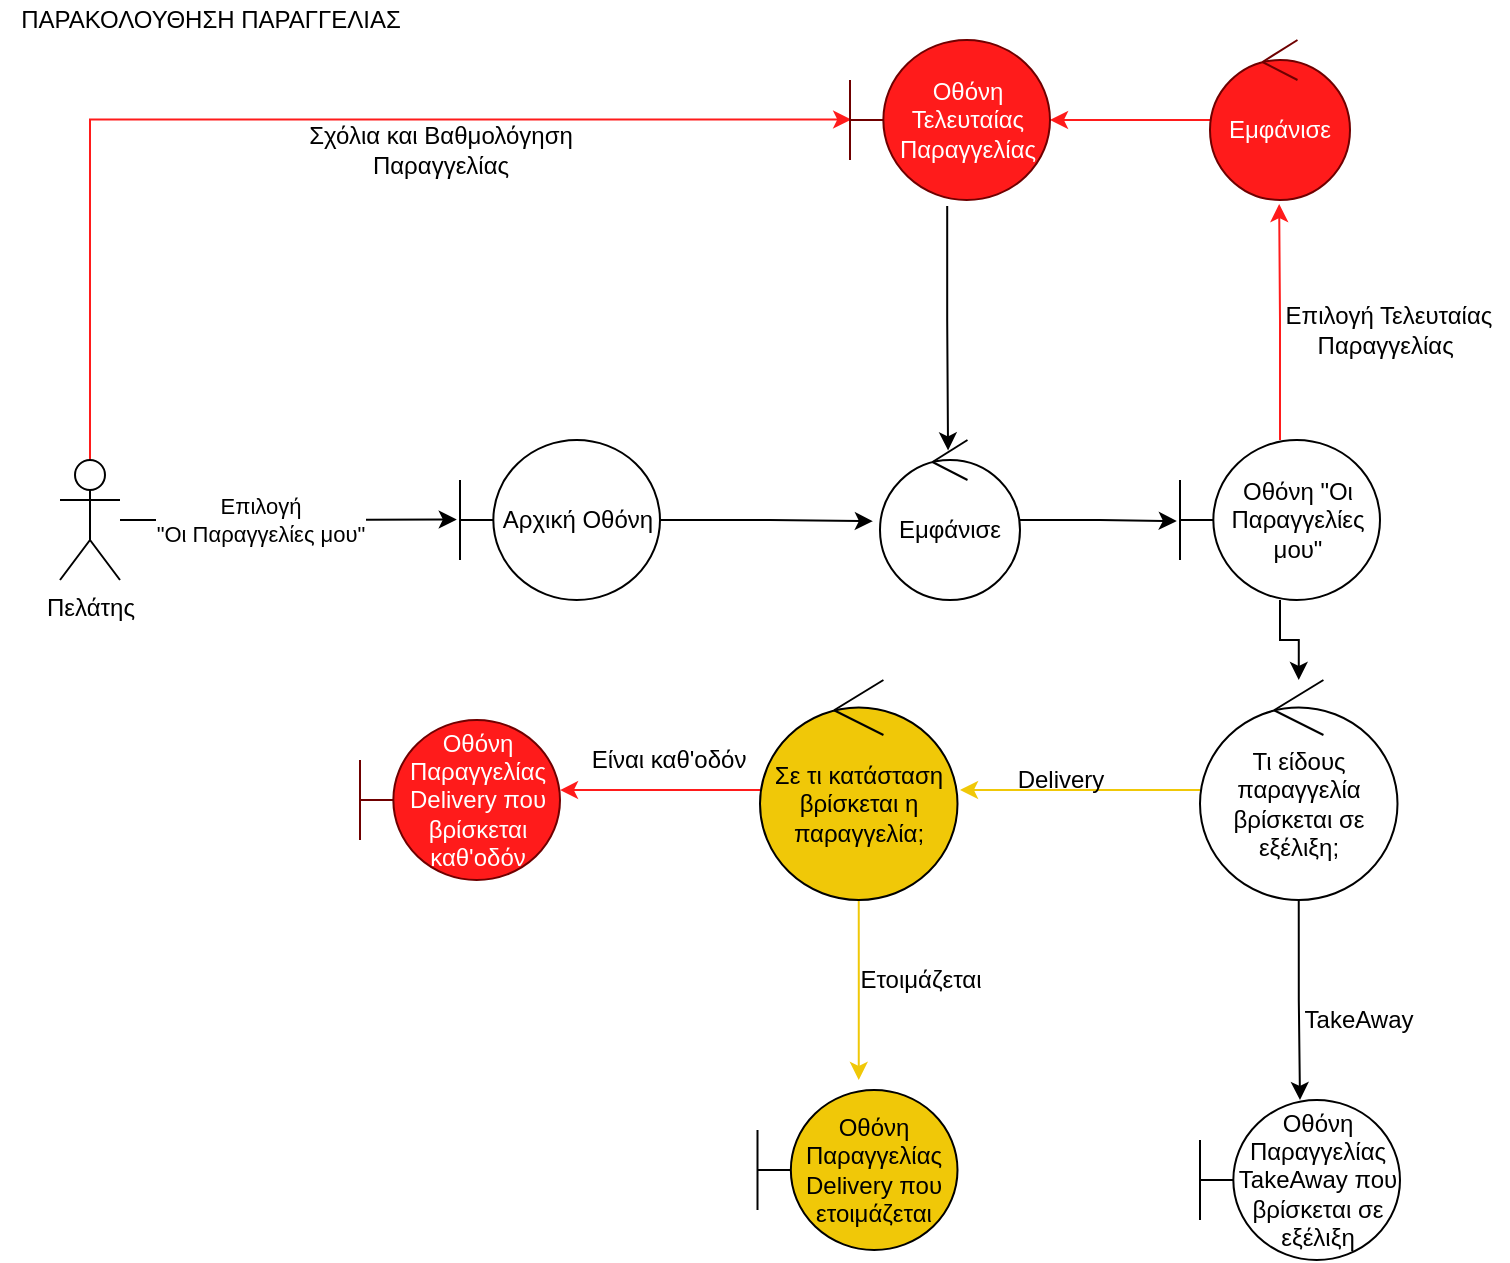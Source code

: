 <mxfile version="17.4.6" type="device"><diagram id="spNBmt7nGGu42IxAUGbJ" name="Page-1"><mxGraphModel dx="1221" dy="681" grid="1" gridSize="10" guides="1" tooltips="1" connect="1" arrows="1" fold="1" page="1" pageScale="1" pageWidth="827" pageHeight="1169" math="0" shadow="0"><root><mxCell id="0"/><mxCell id="1" parent="0"/><mxCell id="uOco908UkRIUvQfXBGwi-32" style="rounded=0;orthogonalLoop=1;jettySize=auto;html=1;entryX=-0.016;entryY=0.497;entryDx=0;entryDy=0;entryPerimeter=0;elbow=vertical;edgeStyle=orthogonalEdgeStyle;" parent="1" source="uOco908UkRIUvQfXBGwi-34" target="uOco908UkRIUvQfXBGwi-36" edge="1"><mxGeometry relative="1" as="geometry"/></mxCell><mxCell id="uOco908UkRIUvQfXBGwi-33" value="Επιλογή &lt;br&gt;&quot;Οι Παραγγελίες μου&quot;" style="edgeLabel;html=1;align=center;verticalAlign=middle;resizable=0;points=[];" parent="uOco908UkRIUvQfXBGwi-32" vertex="1" connectable="0"><mxGeometry x="-0.346" y="1" relative="1" as="geometry"><mxPoint x="15" y="1" as="offset"/></mxGeometry></mxCell><mxCell id="-7l5TNBYnruIjCDC7jUo-1" style="rounded=0;orthogonalLoop=1;jettySize=auto;html=1;entryX=0.006;entryY=0.497;entryDx=0;entryDy=0;entryPerimeter=0;fontColor=#000000;endArrow=classic;endFill=1;strokeColor=#FF1B1B;fillColor=#a20025;exitX=0.5;exitY=0;exitDx=0;exitDy=0;exitPerimeter=0;elbow=vertical;edgeStyle=orthogonalEdgeStyle;" edge="1" parent="1" source="uOco908UkRIUvQfXBGwi-34" target="uOco908UkRIUvQfXBGwi-52"><mxGeometry relative="1" as="geometry"/></mxCell><mxCell id="uOco908UkRIUvQfXBGwi-34" value="Πελάτης" style="shape=umlActor;verticalLabelPosition=bottom;verticalAlign=top;html=1;" parent="1" vertex="1"><mxGeometry x="80" y="270" width="30" height="60" as="geometry"/></mxCell><mxCell id="uOco908UkRIUvQfXBGwi-35" style="rounded=0;orthogonalLoop=1;jettySize=auto;html=1;entryX=-0.051;entryY=0.507;entryDx=0;entryDy=0;entryPerimeter=0;elbow=vertical;edgeStyle=orthogonalEdgeStyle;" parent="1" source="uOco908UkRIUvQfXBGwi-36" target="uOco908UkRIUvQfXBGwi-38" edge="1"><mxGeometry relative="1" as="geometry"/></mxCell><mxCell id="uOco908UkRIUvQfXBGwi-36" value="Αρχική Οθόνη" style="shape=umlBoundary;whiteSpace=wrap;html=1;" parent="1" vertex="1"><mxGeometry x="280" y="260" width="100" height="80" as="geometry"/></mxCell><mxCell id="uOco908UkRIUvQfXBGwi-37" style="rounded=0;orthogonalLoop=1;jettySize=auto;html=1;entryX=-0.016;entryY=0.507;entryDx=0;entryDy=0;entryPerimeter=0;elbow=vertical;edgeStyle=orthogonalEdgeStyle;" parent="1" source="uOco908UkRIUvQfXBGwi-38" target="uOco908UkRIUvQfXBGwi-43" edge="1"><mxGeometry relative="1" as="geometry"/></mxCell><mxCell id="uOco908UkRIUvQfXBGwi-38" value="Εμφάνισε" style="ellipse;shape=umlControl;whiteSpace=wrap;html=1;" parent="1" vertex="1"><mxGeometry x="490" y="260" width="70" height="80" as="geometry"/></mxCell><mxCell id="uOco908UkRIUvQfXBGwi-40" style="rounded=0;orthogonalLoop=1;jettySize=auto;html=1;entryX=0.494;entryY=1.025;entryDx=0;entryDy=0;entryPerimeter=0;fillColor=#a20025;strokeColor=#FF1B1B;elbow=vertical;edgeStyle=orthogonalEdgeStyle;" parent="1" source="uOco908UkRIUvQfXBGwi-43" target="uOco908UkRIUvQfXBGwi-49" edge="1"><mxGeometry relative="1" as="geometry"/></mxCell><mxCell id="-7l5TNBYnruIjCDC7jUo-4" style="rounded=0;orthogonalLoop=1;jettySize=auto;html=1;fontColor=#000000;endArrow=classic;endFill=1;elbow=vertical;edgeStyle=orthogonalEdgeStyle;" edge="1" parent="1" source="uOco908UkRIUvQfXBGwi-43" target="uOco908UkRIUvQfXBGwi-45"><mxGeometry relative="1" as="geometry"/></mxCell><mxCell id="uOco908UkRIUvQfXBGwi-43" value="Οθόνη &quot;Οι Παραγγελίες μου&quot;" style="shape=umlBoundary;whiteSpace=wrap;html=1;" parent="1" vertex="1"><mxGeometry x="640" y="260" width="100" height="80" as="geometry"/></mxCell><mxCell id="uOco908UkRIUvQfXBGwi-44" style="rounded=0;orthogonalLoop=1;jettySize=auto;html=1;elbow=vertical;edgeStyle=orthogonalEdgeStyle;" parent="1" source="uOco908UkRIUvQfXBGwi-45" target="uOco908UkRIUvQfXBGwi-47" edge="1"><mxGeometry relative="1" as="geometry"/></mxCell><mxCell id="-7l5TNBYnruIjCDC7jUo-5" style="rounded=0;orthogonalLoop=1;jettySize=auto;html=1;fontColor=#000000;endArrow=classic;endFill=1;fillColor=#a20025;strokeColor=#F0C808;elbow=vertical;edgeStyle=orthogonalEdgeStyle;" edge="1" parent="1" source="uOco908UkRIUvQfXBGwi-45"><mxGeometry relative="1" as="geometry"><mxPoint x="530" y="435" as="targetPoint"/></mxGeometry></mxCell><mxCell id="uOco908UkRIUvQfXBGwi-45" value="Τι είδους παραγγελία βρίσκεται σε εξέλιξη;" style="ellipse;shape=umlControl;whiteSpace=wrap;html=1;" parent="1" vertex="1"><mxGeometry x="650" y="380" width="98.75" height="110" as="geometry"/></mxCell><mxCell id="uOco908UkRIUvQfXBGwi-47" value="Οθόνη Παραγγελίας&lt;br&gt;TakeAway που βρίσκεται σε εξέλιξη" style="shape=umlBoundary;whiteSpace=wrap;html=1;" parent="1" vertex="1"><mxGeometry x="650" y="590" width="100" height="80" as="geometry"/></mxCell><mxCell id="uOco908UkRIUvQfXBGwi-48" style="rounded=0;orthogonalLoop=1;jettySize=auto;html=1;fillColor=#a20025;strokeColor=#FF1B1B;elbow=vertical;edgeStyle=orthogonalEdgeStyle;" parent="1" source="uOco908UkRIUvQfXBGwi-49" target="uOco908UkRIUvQfXBGwi-52" edge="1"><mxGeometry relative="1" as="geometry"/></mxCell><mxCell id="uOco908UkRIUvQfXBGwi-49" value="Εμφάνισε" style="ellipse;shape=umlControl;whiteSpace=wrap;html=1;fillColor=#FF1B1B;fontColor=#ffffff;strokeColor=#6F0000;" parent="1" vertex="1"><mxGeometry x="655" y="60" width="70" height="80" as="geometry"/></mxCell><mxCell id="uOco908UkRIUvQfXBGwi-50" value="Επιλογή Τελευταίας &lt;br&gt;Παραγγελίας&amp;nbsp;" style="text;html=1;align=center;verticalAlign=middle;resizable=0;points=[];autosize=1;strokeColor=none;fillColor=none;" parent="1" vertex="1"><mxGeometry x="684" y="190" width="120" height="30" as="geometry"/></mxCell><mxCell id="uOco908UkRIUvQfXBGwi-51" style="rounded=0;orthogonalLoop=1;jettySize=auto;html=1;entryX=0.486;entryY=0.065;entryDx=0;entryDy=0;entryPerimeter=0;startArrow=none;exitX=0.486;exitY=1.037;exitDx=0;exitDy=0;exitPerimeter=0;elbow=vertical;edgeStyle=orthogonalEdgeStyle;" parent="1" source="uOco908UkRIUvQfXBGwi-52" target="uOco908UkRIUvQfXBGwi-38" edge="1"><mxGeometry relative="1" as="geometry"><mxPoint x="524.02" y="220" as="sourcePoint"/></mxGeometry></mxCell><mxCell id="uOco908UkRIUvQfXBGwi-52" value="Οθόνη Τελευταίας Παραγγελίας" style="shape=umlBoundary;whiteSpace=wrap;html=1;fillColor=#FF1B1B;fontColor=#ffffff;strokeColor=#6F0000;" parent="1" vertex="1"><mxGeometry x="475" y="60" width="100" height="80" as="geometry"/></mxCell><mxCell id="uOco908UkRIUvQfXBGwi-59" value="ΠΑΡΑΚΟΛΟΥΘΗΣΗ ΠΑΡΑΓΓΕΛΙΑΣ" style="text;html=1;align=center;verticalAlign=middle;resizable=0;points=[];autosize=1;strokeColor=none;fillColor=none;" parent="1" vertex="1"><mxGeometry x="50" y="40" width="210" height="20" as="geometry"/></mxCell><mxCell id="-7l5TNBYnruIjCDC7jUo-2" value="Σχόλια και Βαθμολόγηση&lt;br&gt;Παραγγελίας" style="text;html=1;align=center;verticalAlign=middle;resizable=0;points=[];autosize=1;strokeColor=none;fillColor=none;fontColor=#000000;" vertex="1" parent="1"><mxGeometry x="195" y="100" width="150" height="30" as="geometry"/></mxCell><mxCell id="-7l5TNBYnruIjCDC7jUo-3" value="TakeAway" style="text;html=1;align=center;verticalAlign=middle;resizable=0;points=[];autosize=1;strokeColor=none;fillColor=none;fontColor=#000000;" vertex="1" parent="1"><mxGeometry x="694" y="540" width="70" height="20" as="geometry"/></mxCell><mxCell id="-7l5TNBYnruIjCDC7jUo-9" style="rounded=0;orthogonalLoop=1;jettySize=auto;html=1;fontColor=#000000;endArrow=classic;endFill=1;strokeColor=#F0C808;elbow=vertical;edgeStyle=orthogonalEdgeStyle;" edge="1" parent="1" source="-7l5TNBYnruIjCDC7jUo-6"><mxGeometry relative="1" as="geometry"><mxPoint x="479.375" y="580" as="targetPoint"/></mxGeometry></mxCell><mxCell id="-7l5TNBYnruIjCDC7jUo-12" style="rounded=0;orthogonalLoop=1;jettySize=auto;html=1;entryX=1;entryY=0.438;entryDx=0;entryDy=0;entryPerimeter=0;fontColor=#000000;endArrow=classic;endFill=1;strokeColor=#FF1B1B;fillColor=#a20025;elbow=vertical;edgeStyle=orthogonalEdgeStyle;" edge="1" parent="1" source="-7l5TNBYnruIjCDC7jUo-6" target="-7l5TNBYnruIjCDC7jUo-11"><mxGeometry relative="1" as="geometry"/></mxCell><mxCell id="-7l5TNBYnruIjCDC7jUo-6" value="Σε τι κατάσταση βρίσκεται η παραγγελία;" style="ellipse;shape=umlControl;whiteSpace=wrap;html=1;fillColor=#F0C808;" vertex="1" parent="1"><mxGeometry x="430" y="380" width="98.75" height="110" as="geometry"/></mxCell><mxCell id="-7l5TNBYnruIjCDC7jUo-7" value="Delivery" style="text;html=1;align=center;verticalAlign=middle;resizable=0;points=[];autosize=1;strokeColor=none;fillColor=none;fontColor=#000000;" vertex="1" parent="1"><mxGeometry x="550" y="420" width="60" height="20" as="geometry"/></mxCell><mxCell id="-7l5TNBYnruIjCDC7jUo-8" value="Οθόνη Παραγγελίας&lt;br&gt;Delivery που ετοιμάζεται" style="shape=umlBoundary;whiteSpace=wrap;html=1;fillColor=#F0C808;" vertex="1" parent="1"><mxGeometry x="428.75" y="585" width="100" height="80" as="geometry"/></mxCell><mxCell id="-7l5TNBYnruIjCDC7jUo-10" value="Ετοιμάζεται" style="text;html=1;align=center;verticalAlign=middle;resizable=0;points=[];autosize=1;strokeColor=none;fillColor=none;fontColor=#000000;" vertex="1" parent="1"><mxGeometry x="470" y="520" width="80" height="20" as="geometry"/></mxCell><mxCell id="-7l5TNBYnruIjCDC7jUo-11" value="Οθόνη Παραγγελίας&lt;br&gt;Delivery που βρίσκεται καθ'οδόν" style="shape=umlBoundary;whiteSpace=wrap;html=1;fillColor=#FF1B1B;fontColor=#ffffff;strokeColor=#6F0000;" vertex="1" parent="1"><mxGeometry x="230" y="400" width="100" height="80" as="geometry"/></mxCell><mxCell id="-7l5TNBYnruIjCDC7jUo-13" value="Είναι καθ'οδόν" style="text;html=1;align=center;verticalAlign=middle;resizable=0;points=[];autosize=1;strokeColor=none;fillColor=none;fontColor=#000000;" vertex="1" parent="1"><mxGeometry x="338.75" y="410" width="90" height="20" as="geometry"/></mxCell></root></mxGraphModel></diagram></mxfile>